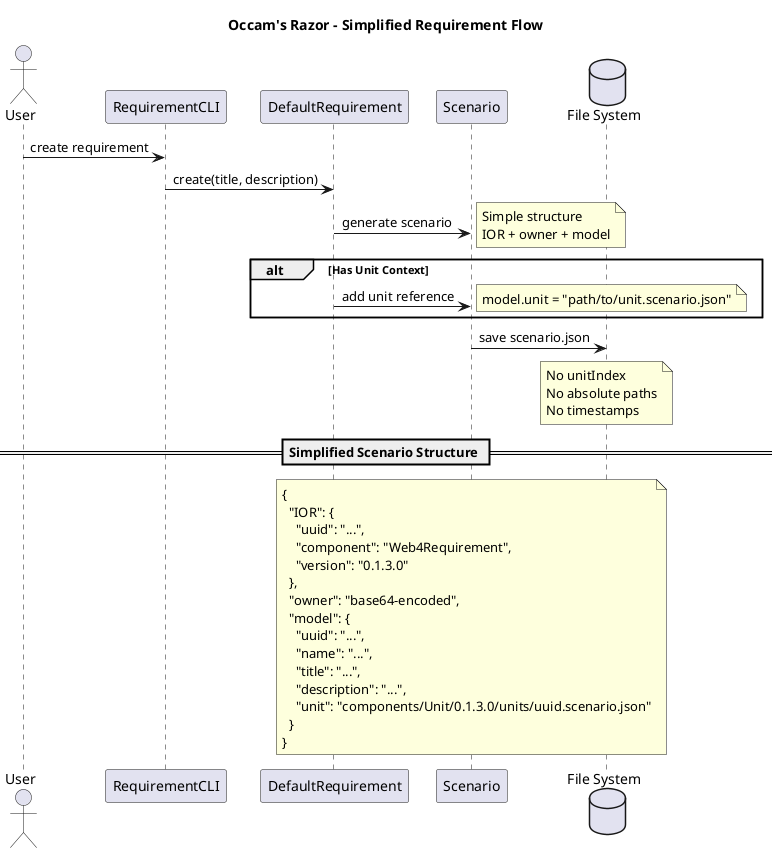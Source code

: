 @startuml SimplifiedRequirementFlow
!define RECTANGLE class

title Occam's Razor - Simplified Requirement Flow

actor User
participant "RequirementCLI" as CLI
participant "DefaultRequirement" as DR
participant "Scenario" as S
database "File System" as FS

User -> CLI: create requirement
CLI -> DR: create(title, description)
DR -> S: generate scenario
note right: Simple structure\nIOR + owner + model

alt Has Unit Context
  DR -> S: add unit reference
  note right: model.unit = "path/to/unit.scenario.json"
end

S -> FS: save scenario.json
note over FS: No unitIndex\nNo absolute paths\nNo timestamps

== Simplified Scenario Structure ==

note over S
{
  "IOR": {
    "uuid": "...",
    "component": "Web4Requirement",
    "version": "0.1.3.0"
  },
  "owner": "base64-encoded",
  "model": {
    "uuid": "...",
    "name": "...",
    "title": "...",
    "description": "...",
    "unit": "components/Unit/0.1.3.0/units/uuid.scenario.json"
  }
}
end note

@enduml